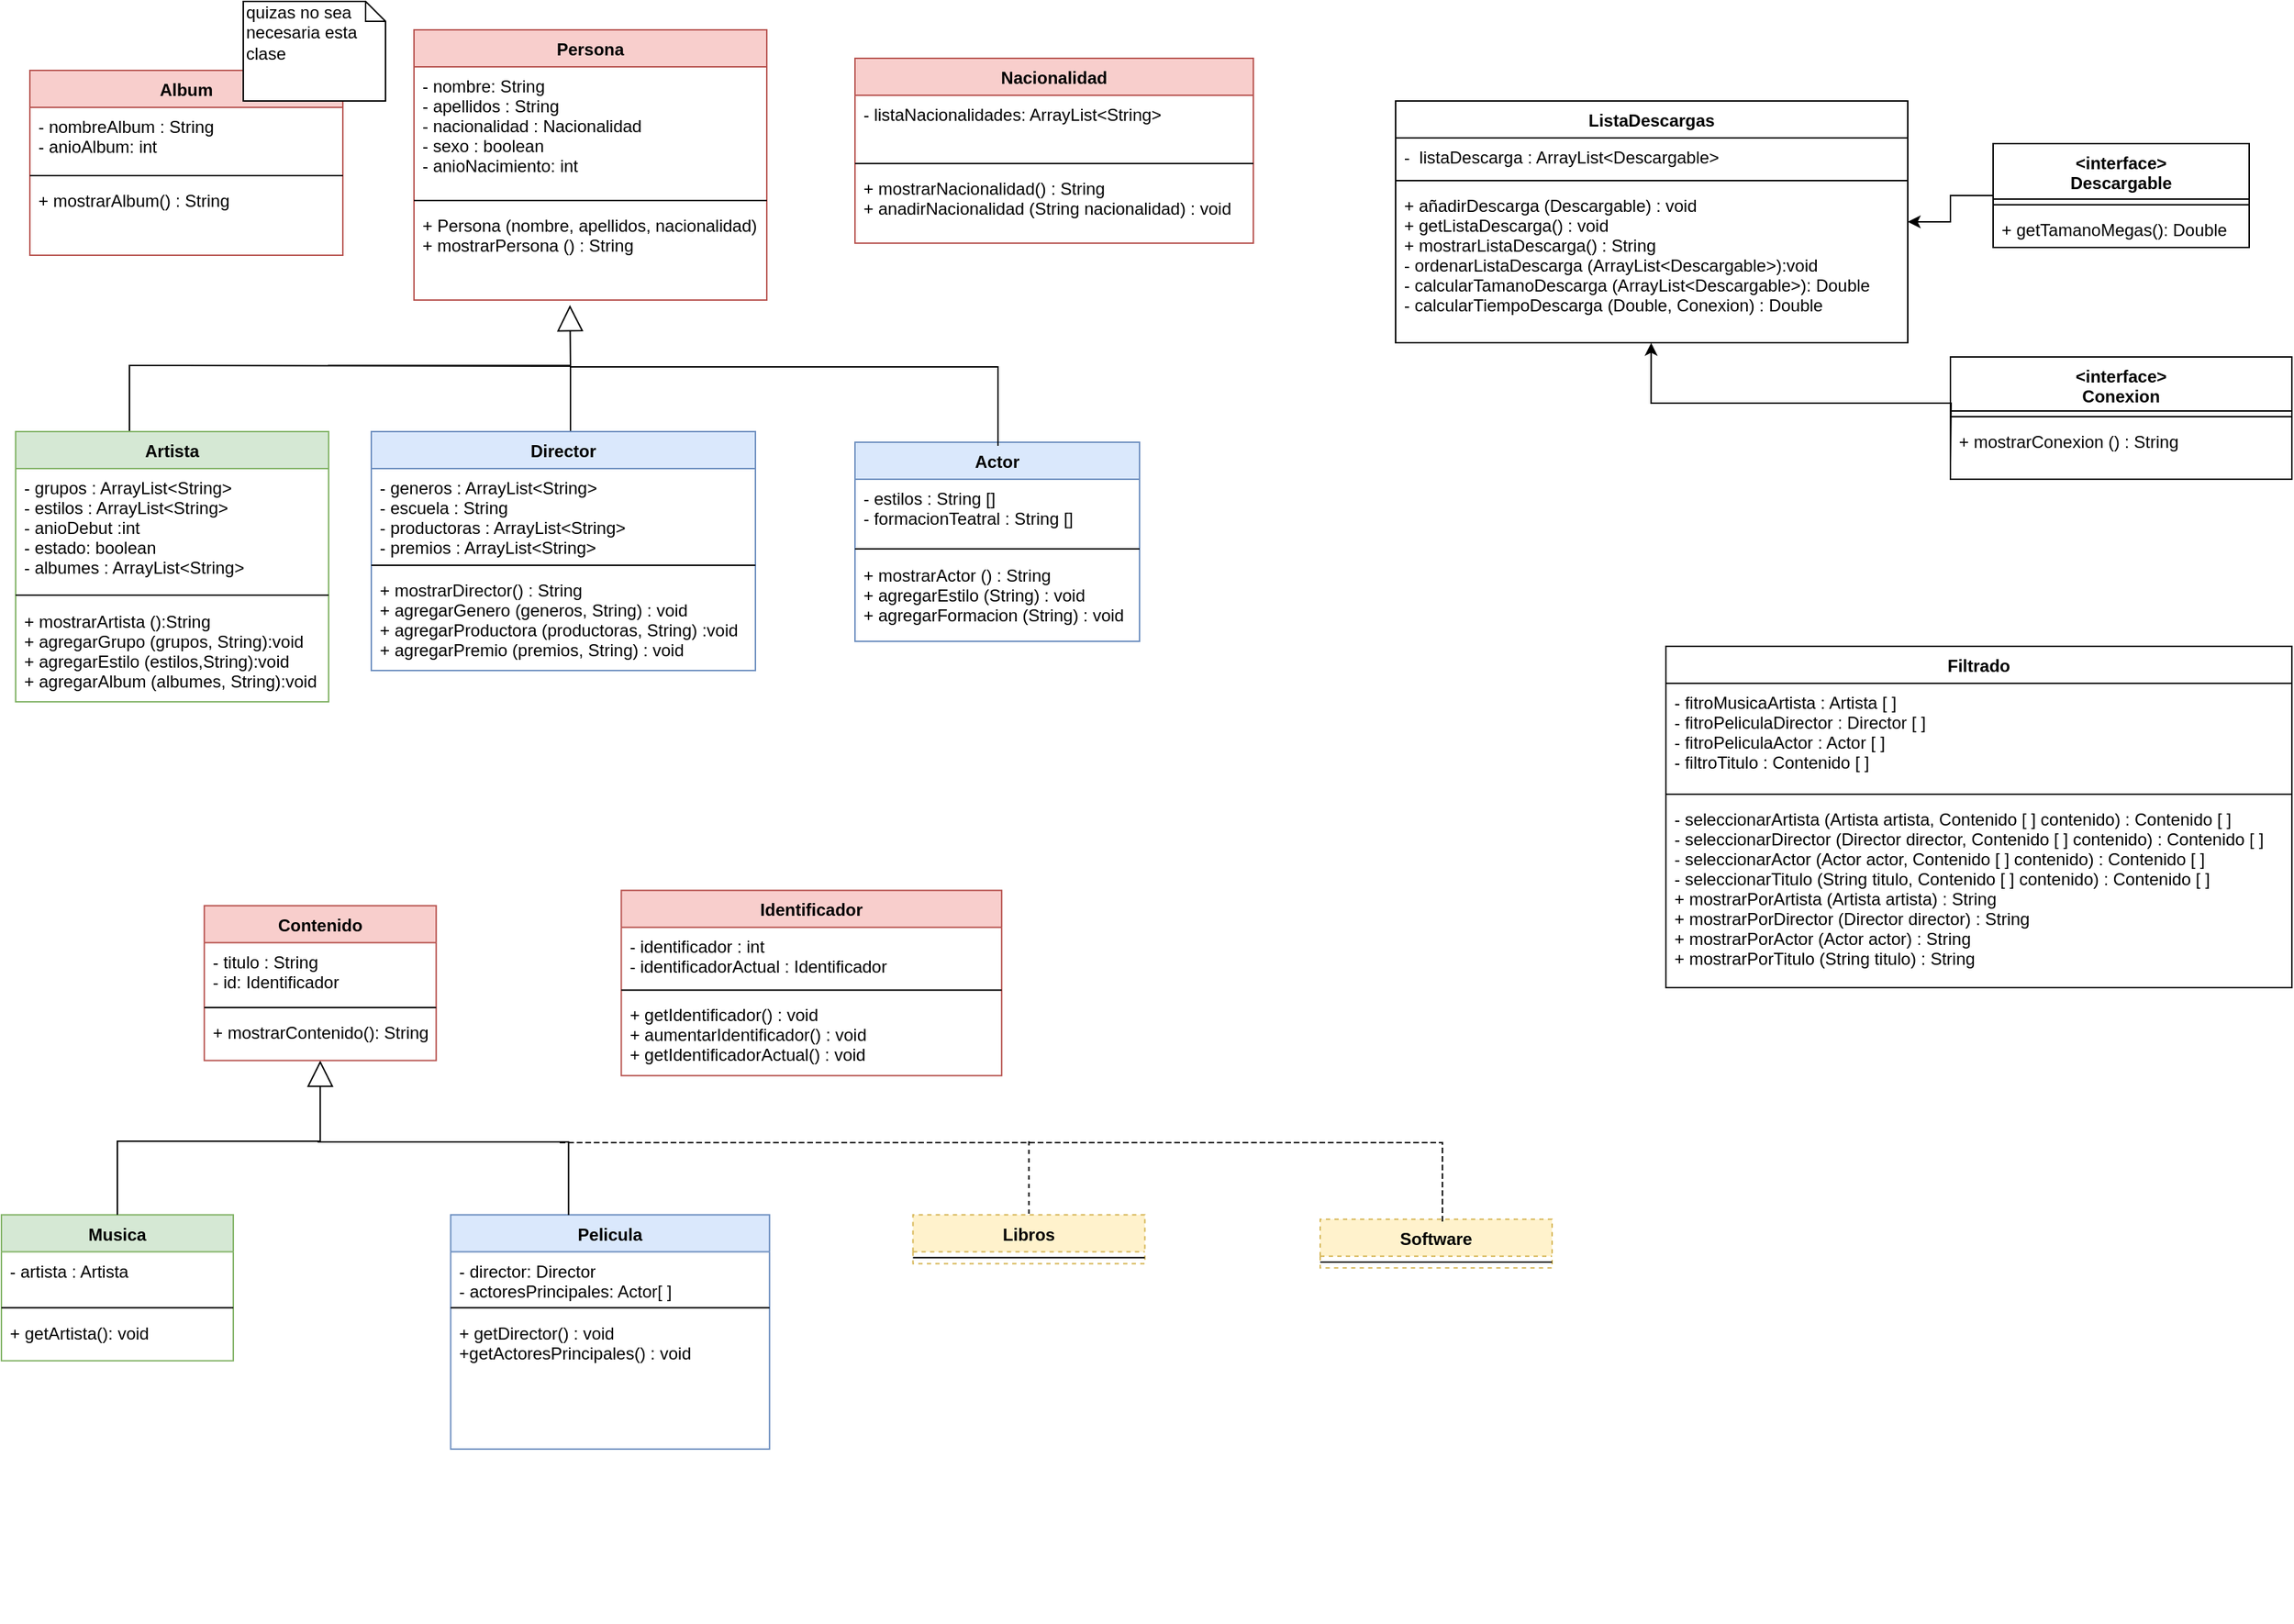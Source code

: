 <mxfile version="12.3.9" type="github" pages="1">
  <diagram id="hnc_wNNu6tSPbOPF8Xs1" name="Page-1">
    <mxGraphModel dx="768" dy="606" grid="1" gridSize="10" guides="1" tooltips="1" connect="1" arrows="1" fold="1" page="1" pageScale="1" pageWidth="1654" pageHeight="1169" math="0" shadow="0">
      <root>
        <mxCell id="0"/>
        <mxCell id="1" parent="0"/>
        <mxCell id="bcrUsWR09zZNcUXQShbZ-15" value="&lt;interface&gt;&#xa;Descargable" style="swimlane;fontStyle=1;align=center;verticalAlign=top;childLayout=stackLayout;horizontal=1;startSize=39;horizontalStack=0;resizeParent=1;resizeParentMax=0;resizeLast=0;collapsible=1;marginBottom=0;" parent="1" vertex="1">
          <mxGeometry x="1420" y="110" width="180" height="73" as="geometry"/>
        </mxCell>
        <mxCell id="bcrUsWR09zZNcUXQShbZ-17" value="" style="line;strokeWidth=1;fillColor=none;align=left;verticalAlign=middle;spacingTop=-1;spacingLeft=3;spacingRight=3;rotatable=0;labelPosition=right;points=[];portConstraint=eastwest;" parent="bcrUsWR09zZNcUXQShbZ-15" vertex="1">
          <mxGeometry y="39" width="180" height="8" as="geometry"/>
        </mxCell>
        <mxCell id="bcrUsWR09zZNcUXQShbZ-18" value="+ getTamanoMegas(): Double" style="text;strokeColor=none;fillColor=none;align=left;verticalAlign=top;spacingLeft=4;spacingRight=4;overflow=hidden;rotatable=0;points=[[0,0.5],[1,0.5]];portConstraint=eastwest;" parent="bcrUsWR09zZNcUXQShbZ-15" vertex="1">
          <mxGeometry y="47" width="180" height="26" as="geometry"/>
        </mxCell>
        <mxCell id="QYsnX-b0fymqgkoPL1Gr-16" style="edgeStyle=orthogonalEdgeStyle;rounded=0;orthogonalLoop=1;jettySize=auto;html=1;exitX=0;exitY=0.5;exitDx=0;exitDy=0;" parent="1" source="bcrUsWR09zZNcUXQShbZ-15" target="e0SfQWG6KDgoxnMmN7Fi-3" edge="1">
          <mxGeometry relative="1" as="geometry">
            <mxPoint x="1470" y="171" as="sourcePoint"/>
          </mxGeometry>
        </mxCell>
        <mxCell id="OziMWD22WzO4cxwjHIw_-2" value="&lt;interface&gt;&#xa;Conexion" style="swimlane;fontStyle=1;align=center;verticalAlign=top;childLayout=stackLayout;horizontal=1;startSize=38;horizontalStack=0;resizeParent=1;resizeParentMax=0;resizeLast=0;collapsible=1;marginBottom=0;" parent="1" vertex="1">
          <mxGeometry x="1390" y="260" width="240" height="86" as="geometry"/>
        </mxCell>
        <mxCell id="OziMWD22WzO4cxwjHIw_-4" value="" style="line;strokeWidth=1;fillColor=none;align=left;verticalAlign=middle;spacingTop=-1;spacingLeft=3;spacingRight=3;rotatable=0;labelPosition=right;points=[];portConstraint=eastwest;" parent="OziMWD22WzO4cxwjHIw_-2" vertex="1">
          <mxGeometry y="38" width="240" height="8" as="geometry"/>
        </mxCell>
        <mxCell id="OziMWD22WzO4cxwjHIw_-5" value="+ mostrarConexion () : String" style="text;strokeColor=none;fillColor=none;align=left;verticalAlign=top;spacingLeft=4;spacingRight=4;overflow=hidden;rotatable=0;points=[[0,0.5],[1,0.5]];portConstraint=eastwest;" parent="OziMWD22WzO4cxwjHIw_-2" vertex="1">
          <mxGeometry y="46" width="240" height="40" as="geometry"/>
        </mxCell>
        <mxCell id="QYsnX-b0fymqgkoPL1Gr-15" style="edgeStyle=orthogonalEdgeStyle;rounded=0;orthogonalLoop=1;jettySize=auto;html=1;exitX=0.001;exitY=0.681;exitDx=0;exitDy=0;entryX=0.499;entryY=1.001;entryDx=0;entryDy=0;entryPerimeter=0;exitPerimeter=0;" parent="1" target="e0SfQWG6KDgoxnMmN7Fi-6" edge="1">
          <mxGeometry relative="1" as="geometry">
            <mxPoint x="1390" y="335" as="sourcePoint"/>
          </mxGeometry>
        </mxCell>
        <mxCell id="e0SfQWG6KDgoxnMmN7Fi-3" value="ListaDescargas" style="swimlane;fontStyle=1;align=center;verticalAlign=top;childLayout=stackLayout;horizontal=1;startSize=26;horizontalStack=0;resizeParent=1;resizeParentMax=0;resizeLast=0;collapsible=1;marginBottom=0;" parent="1" vertex="1">
          <mxGeometry x="1000" y="80" width="360" height="170" as="geometry"/>
        </mxCell>
        <mxCell id="e0SfQWG6KDgoxnMmN7Fi-4" value="-  listaDescarga : ArrayList&lt;Descargable&gt;" style="text;strokeColor=none;fillColor=none;align=left;verticalAlign=top;spacingLeft=4;spacingRight=4;overflow=hidden;rotatable=0;points=[[0,0.5],[1,0.5]];portConstraint=eastwest;" parent="e0SfQWG6KDgoxnMmN7Fi-3" vertex="1">
          <mxGeometry y="26" width="360" height="26" as="geometry"/>
        </mxCell>
        <mxCell id="e0SfQWG6KDgoxnMmN7Fi-5" value="" style="line;strokeWidth=1;fillColor=none;align=left;verticalAlign=middle;spacingTop=-1;spacingLeft=3;spacingRight=3;rotatable=0;labelPosition=right;points=[];portConstraint=eastwest;" parent="e0SfQWG6KDgoxnMmN7Fi-3" vertex="1">
          <mxGeometry y="52" width="360" height="8" as="geometry"/>
        </mxCell>
        <mxCell id="e0SfQWG6KDgoxnMmN7Fi-6" value="+ añadirDescarga (Descargable) : void&#xa;+ getListaDescarga() : void&#xa;+ mostrarListaDescarga() : String&#xa;- ordenarListaDescarga (ArrayList&lt;Descargable&gt;):void&#xa;- calcularTamanoDescarga (ArrayList&lt;Descargable&gt;): Double&#xa;- calcularTiempoDescarga (Double, Conexion) : Double" style="text;strokeColor=none;fillColor=none;align=left;verticalAlign=top;spacingLeft=4;spacingRight=4;overflow=hidden;rotatable=0;points=[[0,0.5],[1,0.5]];portConstraint=eastwest;" parent="e0SfQWG6KDgoxnMmN7Fi-3" vertex="1">
          <mxGeometry y="60" width="360" height="110" as="geometry"/>
        </mxCell>
        <mxCell id="e0SfQWG6KDgoxnMmN7Fi-15" value="Filtrado" style="swimlane;fontStyle=1;align=center;verticalAlign=top;childLayout=stackLayout;horizontal=1;startSize=26;horizontalStack=0;resizeParent=1;resizeParentMax=0;resizeLast=0;collapsible=1;marginBottom=0;" parent="1" vertex="1">
          <mxGeometry x="1190" y="463.5" width="440" height="240" as="geometry"/>
        </mxCell>
        <mxCell id="e0SfQWG6KDgoxnMmN7Fi-16" value="- fitroMusicaArtista : Artista [ ]&#xa;- fitroPeliculaDirector : Director [ ]&#xa;- fitroPeliculaActor : Actor [ ]&#xa;- filtroTitulo : Contenido [ ]&#xa;&#xa;" style="text;strokeColor=none;fillColor=none;align=left;verticalAlign=top;spacingLeft=4;spacingRight=4;overflow=hidden;rotatable=0;points=[[0,0.5],[1,0.5]];portConstraint=eastwest;" parent="e0SfQWG6KDgoxnMmN7Fi-15" vertex="1">
          <mxGeometry y="26" width="440" height="74" as="geometry"/>
        </mxCell>
        <mxCell id="e0SfQWG6KDgoxnMmN7Fi-17" value="" style="line;strokeWidth=1;fillColor=none;align=left;verticalAlign=middle;spacingTop=-1;spacingLeft=3;spacingRight=3;rotatable=0;labelPosition=right;points=[];portConstraint=eastwest;" parent="e0SfQWG6KDgoxnMmN7Fi-15" vertex="1">
          <mxGeometry y="100" width="440" height="8" as="geometry"/>
        </mxCell>
        <mxCell id="e0SfQWG6KDgoxnMmN7Fi-18" value="- seleccionarArtista (Artista artista, Contenido [ ] contenido) : Contenido [ ]&#xa;- seleccionarDirector (Director director, Contenido [ ] contenido) : Contenido [ ]&#xa;- seleccionarActor (Actor actor, Contenido [ ] contenido) : Contenido [ ]&#xa;- seleccionarTitulo (String titulo, Contenido [ ] contenido) : Contenido [ ]&#xa;+ mostrarPorArtista (Artista artista) : String&#xa;+ mostrarPorDirector (Director director) : String&#xa;+ mostrarPorActor (Actor actor) : String&#xa;+ mostrarPorTitulo (String titulo) : String" style="text;strokeColor=none;fillColor=none;align=left;verticalAlign=top;spacingLeft=4;spacingRight=4;overflow=hidden;rotatable=0;points=[[0,0.5],[1,0.5]];portConstraint=eastwest;" parent="e0SfQWG6KDgoxnMmN7Fi-15" vertex="1">
          <mxGeometry y="108" width="440" height="132" as="geometry"/>
        </mxCell>
        <mxCell id="QYsnX-b0fymqgkoPL1Gr-19" value="" style="group" parent="1" vertex="1" connectable="0">
          <mxGeometry x="110" y="30" width="790" height="482.5" as="geometry"/>
        </mxCell>
        <mxCell id="e0SfQWG6KDgoxnMmN7Fi-46" value="Persona" style="swimlane;fontStyle=1;align=center;verticalAlign=top;childLayout=stackLayout;horizontal=1;startSize=26;horizontalStack=0;resizeParent=1;resizeParentMax=0;resizeLast=0;collapsible=1;marginBottom=0;labelBackgroundColor=none;fillColor=#f8cecc;strokeColor=#b85450;" parent="QYsnX-b0fymqgkoPL1Gr-19" vertex="1">
          <mxGeometry x="200" width="248" height="190" as="geometry"/>
        </mxCell>
        <mxCell id="e0SfQWG6KDgoxnMmN7Fi-47" value="- nombre: String&#xa;- apellidos : String&#xa;- nacionalidad : Nacionalidad&#xa;- sexo : boolean&#xa;- anioNacimiento: int" style="text;strokeColor=none;fillColor=none;align=left;verticalAlign=top;spacingLeft=4;spacingRight=4;overflow=hidden;rotatable=0;points=[[0,0.5],[1,0.5]];portConstraint=eastwest;" parent="e0SfQWG6KDgoxnMmN7Fi-46" vertex="1">
          <mxGeometry y="26" width="248" height="90" as="geometry"/>
        </mxCell>
        <mxCell id="e0SfQWG6KDgoxnMmN7Fi-48" value="" style="line;strokeWidth=1;fillColor=none;align=left;verticalAlign=middle;spacingTop=-1;spacingLeft=3;spacingRight=3;rotatable=0;labelPosition=right;points=[];portConstraint=eastwest;" parent="e0SfQWG6KDgoxnMmN7Fi-46" vertex="1">
          <mxGeometry y="116" width="248" height="8" as="geometry"/>
        </mxCell>
        <mxCell id="e0SfQWG6KDgoxnMmN7Fi-49" value="+ Persona (nombre, apellidos, nacionalidad)&#xa;+ mostrarPersona () : String&#xa;" style="text;strokeColor=none;fillColor=none;align=left;verticalAlign=top;spacingLeft=4;spacingRight=4;overflow=hidden;rotatable=0;points=[[0,0.5],[1,0.5]];portConstraint=eastwest;" parent="e0SfQWG6KDgoxnMmN7Fi-46" vertex="1">
          <mxGeometry y="124" width="248" height="66" as="geometry"/>
        </mxCell>
        <mxCell id="e0SfQWG6KDgoxnMmN7Fi-41" value="Actor" style="swimlane;fontStyle=1;align=center;verticalAlign=top;childLayout=stackLayout;horizontal=1;startSize=26;horizontalStack=0;resizeParent=1;resizeParentMax=0;resizeLast=0;collapsible=1;marginBottom=0;labelBackgroundColor=none;fillColor=#dae8fc;strokeColor=#6c8ebf;" parent="QYsnX-b0fymqgkoPL1Gr-19" vertex="1">
          <mxGeometry x="510" y="290" width="200" height="140" as="geometry"/>
        </mxCell>
        <mxCell id="QYsnX-b0fymqgkoPL1Gr-14" value="- estilos : String []&#xa;- formacionTeatral : String []" style="text;strokeColor=none;fillColor=none;align=left;verticalAlign=top;spacingLeft=4;spacingRight=4;overflow=hidden;rotatable=0;points=[[0,0.5],[1,0.5]];portConstraint=eastwest;" parent="e0SfQWG6KDgoxnMmN7Fi-41" vertex="1">
          <mxGeometry y="26" width="200" height="44" as="geometry"/>
        </mxCell>
        <mxCell id="e0SfQWG6KDgoxnMmN7Fi-43" value="" style="line;strokeWidth=1;fillColor=none;align=left;verticalAlign=middle;spacingTop=-1;spacingLeft=3;spacingRight=3;rotatable=0;labelPosition=right;points=[];portConstraint=eastwest;" parent="e0SfQWG6KDgoxnMmN7Fi-41" vertex="1">
          <mxGeometry y="70" width="200" height="10" as="geometry"/>
        </mxCell>
        <mxCell id="e0SfQWG6KDgoxnMmN7Fi-44" value="+ mostrarActor () : String&#xa;+ agregarEstilo (String) : void&#xa;+ agregarFormacion (String) : void" style="text;strokeColor=none;fillColor=none;align=left;verticalAlign=top;spacingLeft=4;spacingRight=4;overflow=hidden;rotatable=0;points=[[0,0.5],[1,0.5]];portConstraint=eastwest;" parent="e0SfQWG6KDgoxnMmN7Fi-41" vertex="1">
          <mxGeometry y="80" width="200" height="60" as="geometry"/>
        </mxCell>
        <mxCell id="e0SfQWG6KDgoxnMmN7Fi-55" value="" style="group" parent="QYsnX-b0fymqgkoPL1Gr-19" vertex="1" connectable="0">
          <mxGeometry y="115.5" width="495" height="367" as="geometry"/>
        </mxCell>
        <mxCell id="e0SfQWG6KDgoxnMmN7Fi-52" value="" style="shape=partialRectangle;whiteSpace=wrap;html=1;top=0;left=0;fillColor=none;rotation=-90;" parent="e0SfQWG6KDgoxnMmN7Fi-55" vertex="1">
          <mxGeometry x="200" y="60.5" width="50" height="170" as="geometry"/>
        </mxCell>
        <mxCell id="e0SfQWG6KDgoxnMmN7Fi-53" value="" style="shape=partialRectangle;whiteSpace=wrap;html=1;top=0;left=0;fillColor=none;strokeColor=#000000;rotation=-90;" parent="e0SfQWG6KDgoxnMmN7Fi-55" vertex="1">
          <mxGeometry x="433" y="-1" width="55" height="300" as="geometry"/>
        </mxCell>
        <mxCell id="e0SfQWG6KDgoxnMmN7Fi-54" value="" style="endArrow=block;endSize=16;endFill=0;html=1;entryX=0.442;entryY=1.053;entryDx=0;entryDy=0;rounded=0;entryPerimeter=0;" parent="e0SfQWG6KDgoxnMmN7Fi-55" target="e0SfQWG6KDgoxnMmN7Fi-49" edge="1">
          <mxGeometry width="160" relative="1" as="geometry">
            <mxPoint y="170.5" as="sourcePoint"/>
            <mxPoint x="140" y="66.5" as="targetPoint"/>
            <Array as="points">
              <mxPoint y="120.5"/>
              <mxPoint x="310" y="121"/>
            </Array>
          </mxGeometry>
        </mxCell>
        <mxCell id="e0SfQWG6KDgoxnMmN7Fi-30" value="Artista" style="swimlane;fontStyle=1;align=center;verticalAlign=top;childLayout=stackLayout;horizontal=1;startSize=26;horizontalStack=0;resizeParent=1;resizeParentMax=0;resizeLast=0;collapsible=1;marginBottom=0;labelBackgroundColor=none;fillColor=#D5E8D4;strokeColor=#82b366;" parent="e0SfQWG6KDgoxnMmN7Fi-55" vertex="1">
          <mxGeometry x="-80" y="167" width="220" height="190" as="geometry"/>
        </mxCell>
        <mxCell id="e0SfQWG6KDgoxnMmN7Fi-31" value="- grupos : ArrayList&lt;String&gt;&#xa;- estilos : ArrayList&lt;String&gt;&#xa;- anioDebut :int&#xa;- estado: boolean&#xa;- albumes : ArrayList&lt;String&gt;" style="text;strokeColor=none;fillColor=none;align=left;verticalAlign=top;spacingLeft=4;spacingRight=4;overflow=hidden;rotatable=0;points=[[0,0.5],[1,0.5]];portConstraint=eastwest;" parent="e0SfQWG6KDgoxnMmN7Fi-30" vertex="1">
          <mxGeometry y="26" width="220" height="84" as="geometry"/>
        </mxCell>
        <mxCell id="e0SfQWG6KDgoxnMmN7Fi-32" value="" style="line;strokeWidth=1;fillColor=none;align=left;verticalAlign=middle;spacingTop=-1;spacingLeft=3;spacingRight=3;rotatable=0;labelPosition=right;points=[];portConstraint=eastwest;" parent="e0SfQWG6KDgoxnMmN7Fi-30" vertex="1">
          <mxGeometry y="110" width="220" height="10" as="geometry"/>
        </mxCell>
        <mxCell id="e0SfQWG6KDgoxnMmN7Fi-33" value="+ mostrarArtista ():String&#xa;+ agregarGrupo (grupos, String):void&#xa;+ agregarEstilo (estilos,String):void&#xa;+ agregarAlbum (albumes, String):void" style="text;strokeColor=none;fillColor=none;align=left;verticalAlign=top;spacingLeft=4;spacingRight=4;overflow=hidden;rotatable=0;points=[[0,0.5],[1,0.5]];portConstraint=eastwest;" parent="e0SfQWG6KDgoxnMmN7Fi-30" vertex="1">
          <mxGeometry y="120" width="220" height="70" as="geometry"/>
        </mxCell>
        <mxCell id="e0SfQWG6KDgoxnMmN7Fi-36" value="Director" style="swimlane;fontStyle=1;align=center;verticalAlign=top;childLayout=stackLayout;horizontal=1;startSize=26;horizontalStack=0;resizeParent=1;resizeParentMax=0;resizeLast=0;collapsible=1;marginBottom=0;labelBackgroundColor=none;fillColor=#dae8fc;strokeColor=#6c8ebf;" parent="e0SfQWG6KDgoxnMmN7Fi-55" vertex="1">
          <mxGeometry x="170" y="167" width="270" height="168" as="geometry"/>
        </mxCell>
        <mxCell id="e0SfQWG6KDgoxnMmN7Fi-37" value="- generos : ArrayList&lt;String&gt;&#xa;- escuela : String&#xa;- productoras : ArrayList&lt;String&gt;&#xa;- premios : ArrayList&lt;String&gt;" style="text;strokeColor=none;fillColor=none;align=left;verticalAlign=top;spacingLeft=4;spacingRight=4;overflow=hidden;rotatable=0;points=[[0,0.5],[1,0.5]];portConstraint=eastwest;" parent="e0SfQWG6KDgoxnMmN7Fi-36" vertex="1">
          <mxGeometry y="26" width="270" height="64" as="geometry"/>
        </mxCell>
        <mxCell id="e0SfQWG6KDgoxnMmN7Fi-38" value="" style="line;strokeWidth=1;fillColor=none;align=left;verticalAlign=middle;spacingTop=-1;spacingLeft=3;spacingRight=3;rotatable=0;labelPosition=right;points=[];portConstraint=eastwest;" parent="e0SfQWG6KDgoxnMmN7Fi-36" vertex="1">
          <mxGeometry y="90" width="270" height="8" as="geometry"/>
        </mxCell>
        <mxCell id="e0SfQWG6KDgoxnMmN7Fi-39" value="+ mostrarDirector() : String&#xa;+ agregarGenero (generos, String) : void&#xa;+ agregarProductora (productoras, String) :void&#xa;+ agregarPremio (premios, String) : void" style="text;strokeColor=none;fillColor=none;align=left;verticalAlign=top;spacingLeft=4;spacingRight=4;overflow=hidden;rotatable=0;points=[[0,0.5],[1,0.5]];portConstraint=eastwest;" parent="e0SfQWG6KDgoxnMmN7Fi-36" vertex="1">
          <mxGeometry y="98" width="270" height="70" as="geometry"/>
        </mxCell>
        <mxCell id="QYsnX-b0fymqgkoPL1Gr-2" value="Nacionalidad" style="swimlane;fontStyle=1;align=center;verticalAlign=top;childLayout=stackLayout;horizontal=1;startSize=26;horizontalStack=0;resizeParent=1;resizeParentMax=0;resizeLast=0;collapsible=1;marginBottom=0;labelBackgroundColor=none;fillColor=#f8cecc;strokeColor=#b85450;" parent="QYsnX-b0fymqgkoPL1Gr-19" vertex="1">
          <mxGeometry x="510" y="20" width="280" height="130" as="geometry"/>
        </mxCell>
        <mxCell id="QYsnX-b0fymqgkoPL1Gr-3" value="- listaNacionalidades: ArrayList&lt;String&gt;&#xa;" style="text;strokeColor=none;fillColor=none;align=left;verticalAlign=top;spacingLeft=4;spacingRight=4;overflow=hidden;rotatable=0;points=[[0,0.5],[1,0.5]];portConstraint=eastwest;" parent="QYsnX-b0fymqgkoPL1Gr-2" vertex="1">
          <mxGeometry y="26" width="280" height="44" as="geometry"/>
        </mxCell>
        <mxCell id="QYsnX-b0fymqgkoPL1Gr-4" value="" style="line;strokeWidth=1;fillColor=none;align=left;verticalAlign=middle;spacingTop=-1;spacingLeft=3;spacingRight=3;rotatable=0;labelPosition=right;points=[];portConstraint=eastwest;" parent="QYsnX-b0fymqgkoPL1Gr-2" vertex="1">
          <mxGeometry y="70" width="280" height="8" as="geometry"/>
        </mxCell>
        <mxCell id="QYsnX-b0fymqgkoPL1Gr-5" value="+ mostrarNacionalidad() : String&#xa;+ anadirNacionalidad (String nacionalidad) : void" style="text;strokeColor=none;fillColor=none;align=left;verticalAlign=top;spacingLeft=4;spacingRight=4;overflow=hidden;rotatable=0;points=[[0,0.5],[1,0.5]];portConstraint=eastwest;" parent="QYsnX-b0fymqgkoPL1Gr-2" vertex="1">
          <mxGeometry y="78" width="280" height="52" as="geometry"/>
        </mxCell>
        <mxCell id="QYsnX-b0fymqgkoPL1Gr-6" value="Album" style="swimlane;fontStyle=1;align=center;verticalAlign=top;childLayout=stackLayout;horizontal=1;startSize=26;horizontalStack=0;resizeParent=1;resizeParentMax=0;resizeLast=0;collapsible=1;marginBottom=0;labelBackgroundColor=none;fillColor=#f8cecc;strokeColor=#b85450;" parent="QYsnX-b0fymqgkoPL1Gr-19" vertex="1">
          <mxGeometry x="-70" y="28.5" width="220" height="130" as="geometry"/>
        </mxCell>
        <mxCell id="QYsnX-b0fymqgkoPL1Gr-7" value="- nombreAlbum : String&#xa;- anioAlbum: int" style="text;strokeColor=none;fillColor=none;align=left;verticalAlign=top;spacingLeft=4;spacingRight=4;overflow=hidden;rotatable=0;points=[[0,0.5],[1,0.5]];portConstraint=eastwest;" parent="QYsnX-b0fymqgkoPL1Gr-6" vertex="1">
          <mxGeometry y="26" width="220" height="44" as="geometry"/>
        </mxCell>
        <mxCell id="QYsnX-b0fymqgkoPL1Gr-8" value="" style="line;strokeWidth=1;fillColor=none;align=left;verticalAlign=middle;spacingTop=-1;spacingLeft=3;spacingRight=3;rotatable=0;labelPosition=right;points=[];portConstraint=eastwest;" parent="QYsnX-b0fymqgkoPL1Gr-6" vertex="1">
          <mxGeometry y="70" width="220" height="8" as="geometry"/>
        </mxCell>
        <mxCell id="QYsnX-b0fymqgkoPL1Gr-9" value="+ mostrarAlbum() : String" style="text;strokeColor=none;fillColor=none;align=left;verticalAlign=top;spacingLeft=4;spacingRight=4;overflow=hidden;rotatable=0;points=[[0,0.5],[1,0.5]];portConstraint=eastwest;" parent="QYsnX-b0fymqgkoPL1Gr-6" vertex="1">
          <mxGeometry y="78" width="220" height="52" as="geometry"/>
        </mxCell>
        <mxCell id="QYsnX-b0fymqgkoPL1Gr-24" value="" style="group" parent="1" vertex="1" connectable="0">
          <mxGeometry x="20" y="530" width="1090" height="620" as="geometry"/>
        </mxCell>
        <mxCell id="bcrUsWR09zZNcUXQShbZ-5" value="Musica" style="swimlane;fontStyle=1;align=center;verticalAlign=top;childLayout=stackLayout;horizontal=1;startSize=26;horizontalStack=0;resizeParent=1;resizeParentMax=0;resizeLast=0;collapsible=1;marginBottom=0;labelBackgroundColor=none;fillColor=#D5E8D4;strokeColor=#82b366;" parent="QYsnX-b0fymqgkoPL1Gr-24" vertex="1">
          <mxGeometry y="333.289" width="162.991" height="102.594" as="geometry"/>
        </mxCell>
        <mxCell id="bcrUsWR09zZNcUXQShbZ-6" value="- artista : Artista" style="text;strokeColor=none;fillColor=none;align=left;verticalAlign=top;spacingLeft=4;spacingRight=4;overflow=hidden;rotatable=0;points=[[0,0.5],[1,0.5]];portConstraint=eastwest;" parent="bcrUsWR09zZNcUXQShbZ-5" vertex="1">
          <mxGeometry y="26" width="162.991" height="35.192" as="geometry"/>
        </mxCell>
        <mxCell id="bcrUsWR09zZNcUXQShbZ-7" value="" style="line;strokeWidth=1;fillColor=none;align=left;verticalAlign=middle;spacingTop=-1;spacingLeft=3;spacingRight=3;rotatable=0;labelPosition=right;points=[];portConstraint=eastwest;" parent="bcrUsWR09zZNcUXQShbZ-5" vertex="1">
          <mxGeometry y="61.192" width="162.991" height="8.28" as="geometry"/>
        </mxCell>
        <mxCell id="bcrUsWR09zZNcUXQShbZ-8" value="+ getArtista(): void" style="text;strokeColor=none;fillColor=none;align=left;verticalAlign=top;spacingLeft=4;spacingRight=4;overflow=hidden;rotatable=0;points=[[0,0.5],[1,0.5]];portConstraint=eastwest;" parent="bcrUsWR09zZNcUXQShbZ-5" vertex="1">
          <mxGeometry y="69.472" width="162.991" height="33.122" as="geometry"/>
        </mxCell>
        <mxCell id="bcrUsWR09zZNcUXQShbZ-9" value="Pelicula" style="swimlane;fontStyle=1;align=center;verticalAlign=top;childLayout=stackLayout;horizontal=1;startSize=26;horizontalStack=0;resizeParent=1;resizeParentMax=0;resizeLast=0;collapsible=1;marginBottom=0;fillColor=#dae8fc;strokeColor=#6c8ebf;" parent="QYsnX-b0fymqgkoPL1Gr-24" vertex="1">
          <mxGeometry x="315.794" y="333.289" width="224.112" height="164.698" as="geometry"/>
        </mxCell>
        <mxCell id="bcrUsWR09zZNcUXQShbZ-10" value="- director: Director&#xa;- actoresPrincipales: Actor[ ]&#xa;" style="text;strokeColor=none;fillColor=none;align=left;verticalAlign=top;spacingLeft=4;spacingRight=4;overflow=hidden;rotatable=0;points=[[0,0.5],[1,0.5]];portConstraint=eastwest;" parent="bcrUsWR09zZNcUXQShbZ-9" vertex="1">
          <mxGeometry y="26" width="224.112" height="35.192" as="geometry"/>
        </mxCell>
        <mxCell id="bcrUsWR09zZNcUXQShbZ-11" value="" style="line;strokeWidth=1;fillColor=none;align=left;verticalAlign=middle;spacingTop=-1;spacingLeft=3;spacingRight=3;rotatable=0;labelPosition=right;points=[];portConstraint=eastwest;" parent="bcrUsWR09zZNcUXQShbZ-9" vertex="1">
          <mxGeometry y="61.192" width="224.112" height="8.28" as="geometry"/>
        </mxCell>
        <mxCell id="bcrUsWR09zZNcUXQShbZ-12" value="+ getDirector() : void&#xa;+getActoresPrincipales() : void" style="text;strokeColor=none;fillColor=none;align=left;verticalAlign=top;spacingLeft=4;spacingRight=4;overflow=hidden;rotatable=0;points=[[0,0.5],[1,0.5]];portConstraint=eastwest;" parent="bcrUsWR09zZNcUXQShbZ-9" vertex="1">
          <mxGeometry y="69.472" width="224.112" height="95.225" as="geometry"/>
        </mxCell>
        <mxCell id="e0SfQWG6KDgoxnMmN7Fi-1" value="" style="shape=partialRectangle;whiteSpace=wrap;html=1;top=0;left=0;fillColor=none;rotation=-90;" parent="QYsnX-b0fymqgkoPL1Gr-24" vertex="1">
          <mxGeometry x="285.234" y="219.432" width="50.935" height="175.96" as="geometry"/>
        </mxCell>
        <mxCell id="e0SfQWG6KDgoxnMmN7Fi-11" value="Software" style="swimlane;fontStyle=1;align=center;verticalAlign=top;childLayout=stackLayout;horizontal=1;startSize=26;horizontalStack=0;resizeParent=1;resizeParentMax=0;resizeLast=0;collapsible=1;marginBottom=0;dashed=1;fillColor=#fff2cc;strokeColor=#d6b656;swimlaneFillColor=none;" parent="QYsnX-b0fymqgkoPL1Gr-24" vertex="1">
          <mxGeometry x="927.009" y="336.394" width="162.991" height="34.28" as="geometry"/>
        </mxCell>
        <mxCell id="e0SfQWG6KDgoxnMmN7Fi-13" value="" style="line;strokeWidth=1;fillColor=none;align=left;verticalAlign=middle;spacingTop=-1;spacingLeft=3;spacingRight=3;rotatable=0;labelPosition=right;points=[];portConstraint=eastwest;" parent="e0SfQWG6KDgoxnMmN7Fi-11" vertex="1">
          <mxGeometry y="26" width="162.991" height="8.28" as="geometry"/>
        </mxCell>
        <mxCell id="e0SfQWG6KDgoxnMmN7Fi-22" value="" style="shape=partialRectangle;whiteSpace=wrap;html=1;top=0;left=0;fillColor=none;dashed=1;strokeColor=#000000;rotation=-90;" parent="QYsnX-b0fymqgkoPL1Gr-24" vertex="1">
          <mxGeometry x="675.393" width="55.009" height="620.0" as="geometry"/>
        </mxCell>
        <mxCell id="e0SfQWG6KDgoxnMmN7Fi-24" value="" style="group" parent="QYsnX-b0fymqgkoPL1Gr-24" vertex="1" connectable="0">
          <mxGeometry x="640.757" y="281.536" width="162.991" height="86.945" as="geometry"/>
        </mxCell>
        <mxCell id="e0SfQWG6KDgoxnMmN7Fi-7" value="Libros" style="swimlane;fontStyle=1;align=center;verticalAlign=top;childLayout=stackLayout;horizontal=1;startSize=26;horizontalStack=0;resizeParent=1;resizeParentMax=0;resizeLast=0;collapsible=1;marginBottom=0;dashed=1;fillColor=#fff2cc;strokeColor=#d6b656;swimlaneFillColor=none;" parent="e0SfQWG6KDgoxnMmN7Fi-24" vertex="1">
          <mxGeometry y="51.753" width="162.991" height="34.28" as="geometry"/>
        </mxCell>
        <mxCell id="e0SfQWG6KDgoxnMmN7Fi-9" value="" style="line;strokeWidth=1;fillColor=none;align=left;verticalAlign=middle;spacingTop=-1;spacingLeft=3;spacingRight=3;rotatable=0;labelPosition=right;points=[];portConstraint=eastwest;" parent="e0SfQWG6KDgoxnMmN7Fi-7" vertex="1">
          <mxGeometry y="26" width="162.991" height="8.28" as="geometry"/>
        </mxCell>
        <mxCell id="e0SfQWG6KDgoxnMmN7Fi-23" value="" style="line;direction=south;html=1;dashed=1;verticalAlign=middle;fillColor=none;strokeWidth=1;" parent="e0SfQWG6KDgoxnMmN7Fi-24" vertex="1">
          <mxGeometry x="76.402" width="10.187" height="51.753" as="geometry"/>
        </mxCell>
        <mxCell id="bcrUsWR09zZNcUXQShbZ-13" value="" style="endArrow=block;endSize=16;endFill=0;html=1;entryX=0.5;entryY=1;entryDx=0;entryDy=0;rounded=0;" parent="QYsnX-b0fymqgkoPL1Gr-24" source="bcrUsWR09zZNcUXQShbZ-5" target="bcrUsWR09zZNcUXQShbZ-1" edge="1">
          <mxGeometry width="160" relative="1" as="geometry">
            <mxPoint x="183.364" y="509.249" as="sourcePoint"/>
            <mxPoint x="346.355" y="509.249" as="targetPoint"/>
            <Array as="points">
              <mxPoint x="81.495" y="281.536"/>
              <mxPoint x="224.112" y="281.536"/>
            </Array>
          </mxGeometry>
        </mxCell>
        <mxCell id="bcrUsWR09zZNcUXQShbZ-1" value="Contenido" style="swimlane;fontStyle=1;align=center;verticalAlign=top;childLayout=stackLayout;horizontal=1;startSize=26;horizontalStack=0;resizeParent=1;resizeParentMax=0;resizeLast=0;collapsible=1;marginBottom=0;labelBackgroundColor=none;fillColor=#f8cecc;strokeColor=#b85450;" parent="QYsnX-b0fymqgkoPL1Gr-24" vertex="1">
          <mxGeometry x="142.617" y="115.927" width="162.991" height="108.805" as="geometry"/>
        </mxCell>
        <mxCell id="bcrUsWR09zZNcUXQShbZ-2" value="- titulo : String&#xa;- id: Identificador&#xa;" style="text;strokeColor=none;fillColor=none;align=left;verticalAlign=top;spacingLeft=4;spacingRight=4;overflow=hidden;rotatable=0;points=[[0,0.5],[1,0.5]];portConstraint=eastwest;" parent="bcrUsWR09zZNcUXQShbZ-1" vertex="1">
          <mxGeometry y="26" width="162.991" height="41.402" as="geometry"/>
        </mxCell>
        <mxCell id="bcrUsWR09zZNcUXQShbZ-3" value="" style="line;strokeWidth=1;fillColor=none;align=left;verticalAlign=middle;spacingTop=-1;spacingLeft=3;spacingRight=3;rotatable=0;labelPosition=right;points=[];portConstraint=eastwest;" parent="bcrUsWR09zZNcUXQShbZ-1" vertex="1">
          <mxGeometry y="67.402" width="162.991" height="8.28" as="geometry"/>
        </mxCell>
        <mxCell id="bcrUsWR09zZNcUXQShbZ-4" value="+ mostrarContenido(): String" style="text;strokeColor=none;fillColor=none;align=left;verticalAlign=top;spacingLeft=4;spacingRight=4;overflow=hidden;rotatable=0;points=[[0,0.5],[1,0.5]];portConstraint=eastwest;" parent="bcrUsWR09zZNcUXQShbZ-1" vertex="1">
          <mxGeometry y="75.683" width="162.991" height="33.122" as="geometry"/>
        </mxCell>
        <mxCell id="e0SfQWG6KDgoxnMmN7Fi-26" value="Identificador" style="swimlane;fontStyle=1;align=center;verticalAlign=top;childLayout=stackLayout;horizontal=1;startSize=26;horizontalStack=0;resizeParent=1;resizeParentMax=0;resizeLast=0;collapsible=1;marginBottom=0;labelBackgroundColor=none;fillColor=#f8cecc;strokeColor=#b85450;" parent="QYsnX-b0fymqgkoPL1Gr-24" vertex="1">
          <mxGeometry x="435.72" y="105.167" width="267.383" height="130.174" as="geometry"/>
        </mxCell>
        <mxCell id="e0SfQWG6KDgoxnMmN7Fi-27" value="- identificador : int&#xa;- identificadorActual : Identificador" style="text;strokeColor=none;fillColor=none;align=left;verticalAlign=top;spacingLeft=4;spacingRight=4;overflow=hidden;rotatable=0;points=[[0,0.5],[1,0.5]];portConstraint=eastwest;" parent="e0SfQWG6KDgoxnMmN7Fi-26" vertex="1">
          <mxGeometry y="26" width="267.383" height="40.067" as="geometry"/>
        </mxCell>
        <mxCell id="e0SfQWG6KDgoxnMmN7Fi-28" value="" style="line;strokeWidth=1;fillColor=none;align=left;verticalAlign=middle;spacingTop=-1;spacingLeft=3;spacingRight=3;rotatable=0;labelPosition=right;points=[];portConstraint=eastwest;" parent="e0SfQWG6KDgoxnMmN7Fi-26" vertex="1">
          <mxGeometry y="66.067" width="267.383" height="8.013" as="geometry"/>
        </mxCell>
        <mxCell id="e0SfQWG6KDgoxnMmN7Fi-29" value="+ getIdentificador() : void&#xa;+ aumentarIdentificador() : void&#xa;+ getIdentificadorActual() : void" style="text;strokeColor=none;fillColor=none;align=left;verticalAlign=top;spacingLeft=4;spacingRight=4;overflow=hidden;rotatable=0;points=[[0,0.5],[1,0.5]];portConstraint=eastwest;" parent="e0SfQWG6KDgoxnMmN7Fi-26" vertex="1">
          <mxGeometry y="74.08" width="267.383" height="56.093" as="geometry"/>
        </mxCell>
        <mxCell id="QYsnX-b0fymqgkoPL1Gr-26" value="quizas no sea necesaria esta clase" style="shape=note;whiteSpace=wrap;html=1;size=14;verticalAlign=top;align=left;spacingTop=-6;" parent="1" vertex="1">
          <mxGeometry x="190" y="10" width="100" height="70" as="geometry"/>
        </mxCell>
      </root>
    </mxGraphModel>
  </diagram>
</mxfile>
